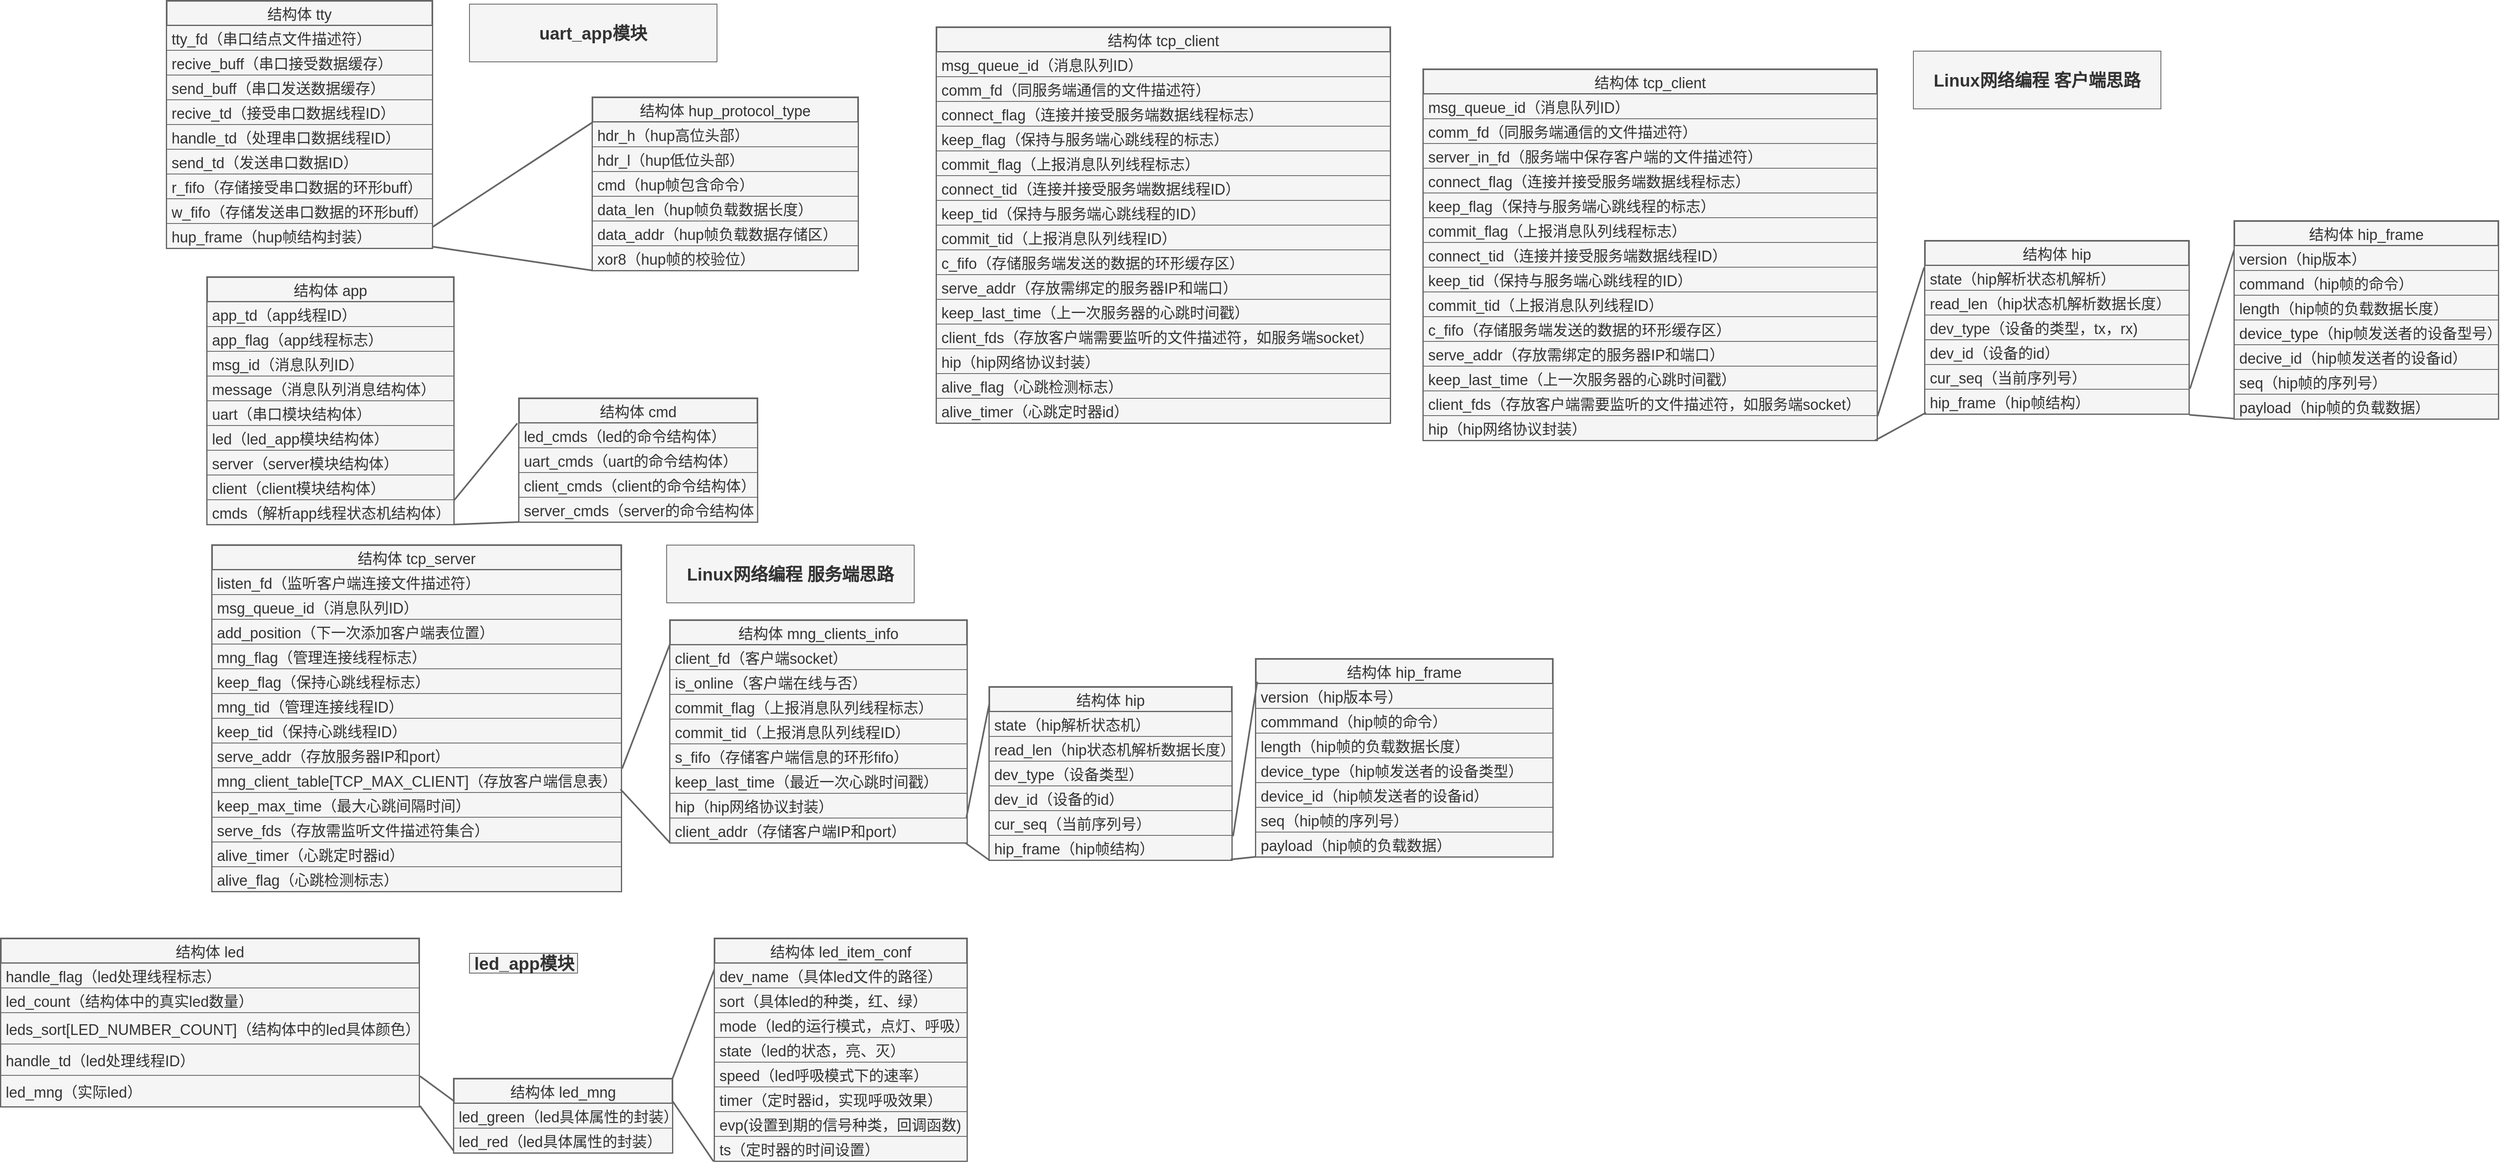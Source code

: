 <mxfile>
    <diagram id="OrhgcbcHeUzNQYfjl076" name="第 1 页">
        <mxGraphModel dx="560.5" dy="741.65" grid="0" gridSize="10" guides="1" tooltips="1" connect="1" arrows="1" fold="1" page="1" pageScale="1" pageWidth="827" pageHeight="1169" background="#FFFFFF" math="0" shadow="0">
            <root>
                <mxCell id="0"/>
                <mxCell id="1" parent="0"/>
                <mxCell id="2" value="结构体 tcp_server" style="swimlane;fontStyle=0;childLayout=stackLayout;horizontal=1;startSize=30;horizontalStack=0;resizeParent=1;resizeParentMax=0;resizeLast=0;collapsible=1;marginBottom=0;fontSize=18;strokeWidth=2;fillColor=#f5f5f5;strokeColor=#666666;fontColor=#333333;" parent="1" vertex="1">
                    <mxGeometry x="-510" y="-185" width="496" height="420" as="geometry">
                        <mxRectangle x="-474" y="-65" width="170" height="30" as="alternateBounds"/>
                    </mxGeometry>
                </mxCell>
                <mxCell id="3" value="listen_fd（监听客户端连接文件描述符）" style="text;strokeColor=#666666;fillColor=#f5f5f5;align=left;verticalAlign=middle;spacingLeft=4;spacingRight=4;overflow=hidden;points=[[0,0.5],[1,0.5]];portConstraint=eastwest;rotatable=0;fontSize=18;fontColor=#333333;" parent="2" vertex="1">
                    <mxGeometry y="30" width="496" height="30" as="geometry"/>
                </mxCell>
                <mxCell id="4" value="msg_queue_id（消息队列ID）" style="text;strokeColor=#666666;fillColor=#f5f5f5;align=left;verticalAlign=middle;spacingLeft=4;spacingRight=4;overflow=hidden;points=[[0,0.5],[1,0.5]];portConstraint=eastwest;rotatable=0;fontSize=18;fontColor=#333333;" parent="2" vertex="1">
                    <mxGeometry y="60" width="496" height="30" as="geometry"/>
                </mxCell>
                <mxCell id="5" value="add_position（下一次添加客户端表位置）" style="text;strokeColor=#666666;fillColor=#f5f5f5;align=left;verticalAlign=middle;spacingLeft=4;spacingRight=4;overflow=hidden;points=[[0,0.5],[1,0.5]];portConstraint=eastwest;rotatable=0;fontSize=18;fontColor=#333333;" parent="2" vertex="1">
                    <mxGeometry y="90" width="496" height="30" as="geometry"/>
                </mxCell>
                <mxCell id="6" value="mng_flag（管理连接线程标志）" style="text;strokeColor=#666666;fillColor=#f5f5f5;align=left;verticalAlign=middle;spacingLeft=4;spacingRight=4;overflow=hidden;points=[[0,0.5],[1,0.5]];portConstraint=eastwest;rotatable=0;fontSize=18;fontColor=#333333;" parent="2" vertex="1">
                    <mxGeometry y="120" width="496" height="30" as="geometry"/>
                </mxCell>
                <mxCell id="7" value="keep_flag（保持心跳线程标志）" style="text;strokeColor=#666666;fillColor=#f5f5f5;align=left;verticalAlign=middle;spacingLeft=4;spacingRight=4;overflow=hidden;points=[[0,0.5],[1,0.5]];portConstraint=eastwest;rotatable=0;fontSize=18;fontColor=#333333;" parent="2" vertex="1">
                    <mxGeometry y="150" width="496" height="30" as="geometry"/>
                </mxCell>
                <mxCell id="8" value="mng_tid（管理连接线程ID）" style="text;strokeColor=#666666;fillColor=#f5f5f5;align=left;verticalAlign=middle;spacingLeft=4;spacingRight=4;overflow=hidden;points=[[0,0.5],[1,0.5]];portConstraint=eastwest;rotatable=0;fontSize=18;fontColor=#333333;" parent="2" vertex="1">
                    <mxGeometry y="180" width="496" height="30" as="geometry"/>
                </mxCell>
                <mxCell id="9" value="keep_tid（保持心跳线程ID）" style="text;strokeColor=#666666;fillColor=#f5f5f5;align=left;verticalAlign=middle;spacingLeft=4;spacingRight=4;overflow=hidden;points=[[0,0.5],[1,0.5]];portConstraint=eastwest;rotatable=0;fontSize=18;fontColor=#333333;" parent="2" vertex="1">
                    <mxGeometry y="210" width="496" height="30" as="geometry"/>
                </mxCell>
                <mxCell id="10" value="serve_addr（存放服务器IP和port）" style="text;strokeColor=#666666;fillColor=#f5f5f5;align=left;verticalAlign=middle;spacingLeft=4;spacingRight=4;overflow=hidden;points=[[0,0.5],[1,0.5]];portConstraint=eastwest;rotatable=0;fontSize=18;fontColor=#333333;" parent="2" vertex="1">
                    <mxGeometry y="240" width="496" height="30" as="geometry"/>
                </mxCell>
                <mxCell id="11" value="mng_client_table[TCP_MAX_CLIENT]（存放客户端信息表）" style="text;strokeColor=#666666;fillColor=#f5f5f5;align=left;verticalAlign=middle;spacingLeft=4;spacingRight=4;overflow=hidden;points=[[0,0.5],[1,0.5]];portConstraint=eastwest;rotatable=0;fontSize=18;fontColor=#333333;" parent="2" vertex="1">
                    <mxGeometry y="270" width="496" height="30" as="geometry"/>
                </mxCell>
                <mxCell id="12" value="keep_max_time（最大心跳间隔时间）" style="text;strokeColor=#666666;fillColor=#f5f5f5;align=left;verticalAlign=middle;spacingLeft=4;spacingRight=4;overflow=hidden;points=[[0,0.5],[1,0.5]];portConstraint=eastwest;rotatable=0;fontSize=18;fontColor=#333333;" parent="2" vertex="1">
                    <mxGeometry y="300" width="496" height="30" as="geometry"/>
                </mxCell>
                <mxCell id="101" value="serve_fds（存放需监听文件描述符集合）" style="text;strokeColor=#666666;fillColor=#f5f5f5;align=left;verticalAlign=middle;spacingLeft=4;spacingRight=4;overflow=hidden;points=[[0,0.5],[1,0.5]];portConstraint=eastwest;rotatable=0;fontSize=18;fontColor=#333333;" parent="2" vertex="1">
                    <mxGeometry y="330" width="496" height="30" as="geometry"/>
                </mxCell>
                <mxCell id="102" value="alive_timer（心跳定时器id）" style="text;strokeColor=#666666;fillColor=#f5f5f5;align=left;verticalAlign=middle;spacingLeft=4;spacingRight=4;overflow=hidden;points=[[0,0.5],[1,0.5]];portConstraint=eastwest;rotatable=0;fontSize=18;fontColor=#333333;" parent="2" vertex="1">
                    <mxGeometry y="360" width="496" height="30" as="geometry"/>
                </mxCell>
                <mxCell id="13" value="alive_flag（心跳检测标志）" style="text;strokeColor=#666666;fillColor=#f5f5f5;align=left;verticalAlign=middle;spacingLeft=4;spacingRight=4;overflow=hidden;points=[[0,0.5],[1,0.5]];portConstraint=eastwest;rotatable=0;fontSize=18;fontColor=#333333;" parent="2" vertex="1">
                    <mxGeometry y="390" width="496" height="30" as="geometry"/>
                </mxCell>
                <mxCell id="14" value="结构体 mng_clients_info" style="swimlane;fontStyle=0;childLayout=stackLayout;horizontal=1;startSize=30;horizontalStack=0;resizeParent=1;resizeParentMax=0;resizeLast=0;collapsible=1;marginBottom=0;fontSize=18;strokeWidth=2;fillColor=#f5f5f5;strokeColor=#666666;fontColor=#333333;" parent="1" vertex="1">
                    <mxGeometry x="45" y="-94" width="360" height="270" as="geometry">
                        <mxRectangle x="127" y="70" width="221" height="30" as="alternateBounds"/>
                    </mxGeometry>
                </mxCell>
                <mxCell id="15" value="client_fd（客户端socket）" style="text;strokeColor=#666666;fillColor=#f5f5f5;align=left;verticalAlign=middle;spacingLeft=4;spacingRight=4;overflow=hidden;points=[[0,0.5],[1,0.5]];portConstraint=eastwest;rotatable=0;fontSize=18;fontColor=#333333;" parent="14" vertex="1">
                    <mxGeometry y="30" width="360" height="30" as="geometry"/>
                </mxCell>
                <mxCell id="16" value="is_online（客户端在线与否）" style="text;strokeColor=#666666;fillColor=#f5f5f5;align=left;verticalAlign=middle;spacingLeft=4;spacingRight=4;overflow=hidden;points=[[0,0.5],[1,0.5]];portConstraint=eastwest;rotatable=0;fontSize=18;fontColor=#333333;" parent="14" vertex="1">
                    <mxGeometry y="60" width="360" height="30" as="geometry"/>
                </mxCell>
                <mxCell id="17" value="commit_flag（上报消息队列线程标志）" style="text;strokeColor=#666666;fillColor=#f5f5f5;align=left;verticalAlign=middle;spacingLeft=4;spacingRight=4;overflow=hidden;points=[[0,0.5],[1,0.5]];portConstraint=eastwest;rotatable=0;fontSize=18;fontColor=#333333;" parent="14" vertex="1">
                    <mxGeometry y="90" width="360" height="30" as="geometry"/>
                </mxCell>
                <mxCell id="18" value="commit_tid（上报消息队列线程ID）" style="text;strokeColor=#666666;fillColor=#f5f5f5;align=left;verticalAlign=middle;spacingLeft=4;spacingRight=4;overflow=hidden;points=[[0,0.5],[1,0.5]];portConstraint=eastwest;rotatable=0;fontSize=18;fontColor=#333333;" parent="14" vertex="1">
                    <mxGeometry y="120" width="360" height="30" as="geometry"/>
                </mxCell>
                <mxCell id="19" value="s_fifo（存储客户端信息的环形fifo）" style="text;strokeColor=#666666;fillColor=#f5f5f5;align=left;verticalAlign=middle;spacingLeft=4;spacingRight=4;overflow=hidden;points=[[0,0.5],[1,0.5]];portConstraint=eastwest;rotatable=0;fontSize=18;fontColor=#333333;" parent="14" vertex="1">
                    <mxGeometry y="150" width="360" height="30" as="geometry"/>
                </mxCell>
                <mxCell id="20" value="keep_last_time（最近一次心跳时间戳）" style="text;strokeColor=#666666;fillColor=#f5f5f5;align=left;verticalAlign=middle;spacingLeft=4;spacingRight=4;overflow=hidden;points=[[0,0.5],[1,0.5]];portConstraint=eastwest;rotatable=0;fontSize=18;fontColor=#333333;" parent="14" vertex="1">
                    <mxGeometry y="180" width="360" height="30" as="geometry"/>
                </mxCell>
                <mxCell id="22" value="hip（hip网络协议封装）" style="text;strokeColor=#666666;fillColor=#f5f5f5;align=left;verticalAlign=middle;spacingLeft=4;spacingRight=4;overflow=hidden;points=[[0,0.5],[1,0.5]];portConstraint=eastwest;rotatable=0;fontSize=18;fontColor=#333333;" parent="14" vertex="1">
                    <mxGeometry y="210" width="360" height="30" as="geometry"/>
                </mxCell>
                <mxCell id="103" value="client_addr（存储客户端IP和port）" style="text;strokeColor=#666666;fillColor=#f5f5f5;align=left;verticalAlign=middle;spacingLeft=4;spacingRight=4;overflow=hidden;points=[[0,0.5],[1,0.5]];portConstraint=eastwest;rotatable=0;fontSize=18;fontColor=#333333;" parent="14" vertex="1">
                    <mxGeometry y="240" width="360" height="30" as="geometry"/>
                </mxCell>
                <mxCell id="23" value="" style="endArrow=none;html=1;fontSize=18;entryX=1.002;entryY=0.033;entryDx=0;entryDy=0;exitX=0;exitY=-0.033;exitDx=0;exitDy=0;strokeWidth=2;entryPerimeter=0;exitPerimeter=0;fillColor=#f5f5f5;strokeColor=#666666;" parent="1" source="15" target="11" edge="1">
                    <mxGeometry width="50" height="50" relative="1" as="geometry">
                        <mxPoint x="-126" y="220" as="sourcePoint"/>
                        <mxPoint x="-76" y="170" as="targetPoint"/>
                    </mxGeometry>
                </mxCell>
                <mxCell id="24" value="" style="endArrow=none;html=1;fontSize=18;entryX=0.998;entryY=-0.133;entryDx=0;entryDy=0;exitX=0;exitY=1;exitDx=0;exitDy=0;strokeWidth=2;entryPerimeter=0;fillColor=#f5f5f5;strokeColor=#666666;" parent="1" source="14" target="12" edge="1">
                    <mxGeometry width="50" height="50" relative="1" as="geometry">
                        <mxPoint x="142" y="115" as="sourcePoint"/>
                        <mxPoint x="18" y="193" as="targetPoint"/>
                    </mxGeometry>
                </mxCell>
                <mxCell id="25" value="结构体 led" style="swimlane;fontStyle=0;childLayout=stackLayout;horizontal=1;startSize=30;horizontalStack=0;resizeParent=1;resizeParentMax=0;resizeLast=0;collapsible=1;marginBottom=0;fontSize=18;strokeWidth=2;fillColor=#f5f5f5;strokeColor=#666666;fontColor=#333333;" parent="1" vertex="1">
                    <mxGeometry x="-766" y="292" width="507" height="204" as="geometry">
                        <mxRectangle x="-592" y="337" width="110" height="30" as="alternateBounds"/>
                    </mxGeometry>
                </mxCell>
                <mxCell id="26" value="handle_flag（led处理线程标志）" style="text;strokeColor=#666666;fillColor=#f5f5f5;align=left;verticalAlign=middle;spacingLeft=4;spacingRight=4;overflow=hidden;points=[[0,0.5],[1,0.5]];portConstraint=eastwest;rotatable=0;fontSize=18;fontColor=#333333;" parent="25" vertex="1">
                    <mxGeometry y="30" width="507" height="30" as="geometry"/>
                </mxCell>
                <mxCell id="27" value="led_count（结构体中的真实led数量）" style="text;strokeColor=#666666;fillColor=#f5f5f5;align=left;verticalAlign=middle;spacingLeft=4;spacingRight=4;overflow=hidden;points=[[0,0.5],[1,0.5]];portConstraint=eastwest;rotatable=0;fontSize=18;fontColor=#333333;" parent="25" vertex="1">
                    <mxGeometry y="60" width="507" height="30" as="geometry"/>
                </mxCell>
                <mxCell id="28" value="leds_sort[LED_NUMBER_COUNT]（结构体中的led具体颜色）" style="text;strokeColor=#666666;fillColor=#f5f5f5;align=left;verticalAlign=middle;spacingLeft=4;spacingRight=4;overflow=hidden;points=[[0,0.5],[1,0.5]];portConstraint=eastwest;rotatable=0;fontSize=18;fontColor=#333333;" parent="25" vertex="1">
                    <mxGeometry y="90" width="507" height="38" as="geometry"/>
                </mxCell>
                <mxCell id="29" value="handle_td（led处理线程ID）" style="text;strokeColor=#666666;fillColor=#f5f5f5;align=left;verticalAlign=middle;spacingLeft=4;spacingRight=4;overflow=hidden;points=[[0,0.5],[1,0.5]];portConstraint=eastwest;rotatable=0;fontSize=18;fontColor=#333333;" parent="25" vertex="1">
                    <mxGeometry y="128" width="507" height="38" as="geometry"/>
                </mxCell>
                <mxCell id="30" value="led_mng（实际led）" style="text;strokeColor=#666666;fillColor=#f5f5f5;align=left;verticalAlign=middle;spacingLeft=4;spacingRight=4;overflow=hidden;points=[[0,0.5],[1,0.5]];portConstraint=eastwest;rotatable=0;fontSize=18;fontColor=#333333;" parent="25" vertex="1">
                    <mxGeometry y="166" width="507" height="38" as="geometry"/>
                </mxCell>
                <mxCell id="31" value="" style="endArrow=none;html=1;fontSize=18;strokeWidth=2;exitX=0.015;exitY=0;exitDx=0;exitDy=0;exitPerimeter=0;fillColor=#f5f5f5;strokeColor=#666666;entryX=1.002;entryY=0.026;entryDx=0;entryDy=0;entryPerimeter=0;" parent="1" source="34" target="30" edge="1">
                    <mxGeometry width="50" height="50" relative="1" as="geometry">
                        <mxPoint x="109" y="467" as="sourcePoint"/>
                        <mxPoint x="-230" y="440" as="targetPoint"/>
                    </mxGeometry>
                </mxCell>
                <mxCell id="32" value="" style="endArrow=none;html=1;fontSize=18;strokeWidth=2;entryX=1.002;entryY=0.974;entryDx=0;entryDy=0;entryPerimeter=0;exitX=0.003;exitY=0.967;exitDx=0;exitDy=0;exitPerimeter=0;fillColor=#f5f5f5;strokeColor=#666666;" parent="1" source="35" target="30" edge="1">
                    <mxGeometry width="50" height="50" relative="1" as="geometry">
                        <mxPoint x="117.774" y="558.01" as="sourcePoint"/>
                        <mxPoint x="15" y="500" as="targetPoint"/>
                    </mxGeometry>
                </mxCell>
                <mxCell id="33" value="结构体 led_mng" style="swimlane;fontStyle=0;childLayout=stackLayout;horizontal=1;startSize=30;horizontalStack=0;resizeParent=1;resizeParentMax=0;resizeLast=0;collapsible=1;marginBottom=0;fontSize=18;strokeWidth=2;fillColor=#f5f5f5;strokeColor=#666666;fontColor=#333333;" parent="1" vertex="1">
                    <mxGeometry x="-217" y="462" width="265" height="90" as="geometry">
                        <mxRectangle x="-238" y="362" width="155" height="30" as="alternateBounds"/>
                    </mxGeometry>
                </mxCell>
                <mxCell id="34" value="led_green（led具体属性的封装）" style="text;strokeColor=#666666;fillColor=#f5f5f5;align=left;verticalAlign=middle;spacingLeft=4;spacingRight=4;overflow=hidden;points=[[0,0.5],[1,0.5]];portConstraint=eastwest;rotatable=0;fontSize=18;fontColor=#333333;" parent="33" vertex="1">
                    <mxGeometry y="30" width="265" height="30" as="geometry"/>
                </mxCell>
                <mxCell id="35" value="led_red（led具体属性的封装）" style="text;strokeColor=#666666;fillColor=#f5f5f5;align=left;verticalAlign=middle;spacingLeft=4;spacingRight=4;overflow=hidden;points=[[0,0.5],[1,0.5]];portConstraint=eastwest;rotatable=0;fontSize=18;fontColor=#333333;" parent="33" vertex="1">
                    <mxGeometry y="60" width="265" height="30" as="geometry"/>
                </mxCell>
                <mxCell id="36" value="" style="endArrow=none;html=1;fontSize=18;strokeWidth=2;exitX=1;exitY=0;exitDx=0;exitDy=0;entryX=0.01;entryY=-0.033;entryDx=0;entryDy=0;entryPerimeter=0;fillColor=#f5f5f5;strokeColor=#666666;" parent="1" source="33" target="39" edge="1">
                    <mxGeometry width="50" height="50" relative="1" as="geometry">
                        <mxPoint x="370" y="330" as="sourcePoint"/>
                        <mxPoint x="415" y="393" as="targetPoint"/>
                    </mxGeometry>
                </mxCell>
                <mxCell id="37" value="" style="endArrow=none;html=1;fontSize=18;strokeWidth=2;exitX=1;exitY=-0.1;exitDx=0;exitDy=0;exitPerimeter=0;entryX=-0.004;entryY=1.011;entryDx=0;entryDy=0;entryPerimeter=0;fillColor=#f5f5f5;strokeColor=#666666;" parent="1" source="34" target="46" edge="1">
                    <mxGeometry width="50" height="50" relative="1" as="geometry">
                        <mxPoint x="118" y="330" as="sourcePoint"/>
                        <mxPoint x="433" y="516" as="targetPoint"/>
                    </mxGeometry>
                </mxCell>
                <mxCell id="38" value="结构体 led_item_conf" style="swimlane;fontStyle=0;childLayout=stackLayout;horizontal=1;startSize=30;horizontalStack=0;resizeParent=1;resizeParentMax=0;resizeLast=0;collapsible=1;marginBottom=0;fontSize=18;strokeWidth=2;fillColor=#f5f5f5;strokeColor=#666666;fontColor=#333333;" parent="1" vertex="1">
                    <mxGeometry x="99" y="292" width="306" height="270" as="geometry">
                        <mxRectangle x="78" y="362" width="198" height="30" as="alternateBounds"/>
                    </mxGeometry>
                </mxCell>
                <mxCell id="39" value="dev_name（具体led文件的路径）" style="text;strokeColor=#666666;fillColor=#f5f5f5;align=left;verticalAlign=middle;spacingLeft=4;spacingRight=4;overflow=hidden;points=[[0,0.5],[1,0.5]];portConstraint=eastwest;rotatable=0;fontSize=18;fontColor=#333333;" parent="38" vertex="1">
                    <mxGeometry y="30" width="306" height="30" as="geometry"/>
                </mxCell>
                <mxCell id="40" value="sort（具体led的种类，红、绿）" style="text;strokeColor=#666666;fillColor=#f5f5f5;align=left;verticalAlign=middle;spacingLeft=4;spacingRight=4;overflow=hidden;points=[[0,0.5],[1,0.5]];portConstraint=eastwest;rotatable=0;fontSize=18;fontColor=#333333;" parent="38" vertex="1">
                    <mxGeometry y="60" width="306" height="30" as="geometry"/>
                </mxCell>
                <mxCell id="41" value="mode（led的运行模式，点灯、呼吸）" style="text;strokeColor=#666666;fillColor=#f5f5f5;align=left;verticalAlign=middle;spacingLeft=4;spacingRight=4;overflow=hidden;points=[[0,0.5],[1,0.5]];portConstraint=eastwest;rotatable=0;fontSize=18;fontColor=#333333;" parent="38" vertex="1">
                    <mxGeometry y="90" width="306" height="30" as="geometry"/>
                </mxCell>
                <mxCell id="42" value="state（led的状态，亮、灭）" style="text;strokeColor=#666666;fillColor=#f5f5f5;align=left;verticalAlign=middle;spacingLeft=4;spacingRight=4;overflow=hidden;points=[[0,0.5],[1,0.5]];portConstraint=eastwest;rotatable=0;fontSize=18;fontColor=#333333;" parent="38" vertex="1">
                    <mxGeometry y="120" width="306" height="30" as="geometry"/>
                </mxCell>
                <mxCell id="43" value="speed（led呼吸模式下的速率）" style="text;strokeColor=#666666;fillColor=#f5f5f5;align=left;verticalAlign=middle;spacingLeft=4;spacingRight=4;overflow=hidden;points=[[0,0.5],[1,0.5]];portConstraint=eastwest;rotatable=0;fontSize=18;fontColor=#333333;" parent="38" vertex="1">
                    <mxGeometry y="150" width="306" height="30" as="geometry"/>
                </mxCell>
                <mxCell id="44" value="timer（定时器id，实现呼吸效果）" style="text;strokeColor=#666666;fillColor=#f5f5f5;align=left;verticalAlign=middle;spacingLeft=4;spacingRight=4;overflow=hidden;points=[[0,0.5],[1,0.5]];portConstraint=eastwest;rotatable=0;fontSize=18;fontColor=#333333;" parent="38" vertex="1">
                    <mxGeometry y="180" width="306" height="30" as="geometry"/>
                </mxCell>
                <mxCell id="45" value="evp(设置到期的信号种类，回调函数)" style="text;strokeColor=#666666;fillColor=#f5f5f5;align=left;verticalAlign=middle;spacingLeft=4;spacingRight=4;overflow=hidden;points=[[0,0.5],[1,0.5]];portConstraint=eastwest;rotatable=0;fontSize=18;fontColor=#333333;" parent="38" vertex="1">
                    <mxGeometry y="210" width="306" height="30" as="geometry"/>
                </mxCell>
                <mxCell id="46" value="ts（定时器的时间设置）" style="text;strokeColor=#666666;fillColor=#f5f5f5;align=left;verticalAlign=middle;spacingLeft=4;spacingRight=4;overflow=hidden;points=[[0,0.5],[1,0.5]];portConstraint=eastwest;rotatable=0;fontSize=18;fontColor=#333333;" parent="38" vertex="1">
                    <mxGeometry y="240" width="306" height="30" as="geometry"/>
                </mxCell>
                <mxCell id="47" value="结构体 tty" style="swimlane;fontStyle=0;childLayout=stackLayout;horizontal=1;startSize=30;horizontalStack=0;resizeParent=1;resizeParentMax=0;resizeLast=0;collapsible=1;marginBottom=0;fontSize=18;strokeWidth=2;fillColor=#f5f5f5;strokeColor=#666666;fontColor=#333333;" parent="1" vertex="1">
                    <mxGeometry x="-565" y="-845" width="322" height="300" as="geometry">
                        <mxRectangle x="-378.5" y="-701" width="105" height="30" as="alternateBounds"/>
                    </mxGeometry>
                </mxCell>
                <mxCell id="48" value="tty_fd（串口结点文件描述符）" style="text;strokeColor=#666666;fillColor=#f5f5f5;align=left;verticalAlign=middle;spacingLeft=4;spacingRight=4;overflow=hidden;points=[[0,0.5],[1,0.5]];portConstraint=eastwest;rotatable=0;fontSize=18;fontColor=#333333;" parent="47" vertex="1">
                    <mxGeometry y="30" width="322" height="30" as="geometry"/>
                </mxCell>
                <mxCell id="49" value="recive_buff（串口接受数据缓存）" style="text;strokeColor=#666666;fillColor=#f5f5f5;align=left;verticalAlign=middle;spacingLeft=4;spacingRight=4;overflow=hidden;points=[[0,0.5],[1,0.5]];portConstraint=eastwest;rotatable=0;fontSize=18;fontColor=#333333;" parent="47" vertex="1">
                    <mxGeometry y="60" width="322" height="30" as="geometry"/>
                </mxCell>
                <mxCell id="50" value="send_buff（串口发送数据缓存）" style="text;strokeColor=#666666;fillColor=#f5f5f5;align=left;verticalAlign=middle;spacingLeft=4;spacingRight=4;overflow=hidden;points=[[0,0.5],[1,0.5]];portConstraint=eastwest;rotatable=0;fontSize=18;fontColor=#333333;" parent="47" vertex="1">
                    <mxGeometry y="90" width="322" height="30" as="geometry"/>
                </mxCell>
                <mxCell id="51" value="recive_td（接受串口数据线程ID）" style="text;strokeColor=#666666;fillColor=#f5f5f5;align=left;verticalAlign=middle;spacingLeft=4;spacingRight=4;overflow=hidden;points=[[0,0.5],[1,0.5]];portConstraint=eastwest;rotatable=0;fontSize=18;fontColor=#333333;" parent="47" vertex="1">
                    <mxGeometry y="120" width="322" height="30" as="geometry"/>
                </mxCell>
                <mxCell id="52" value="handle_td（处理串口数据线程ID）" style="text;strokeColor=#666666;fillColor=#f5f5f5;align=left;verticalAlign=middle;spacingLeft=4;spacingRight=4;overflow=hidden;points=[[0,0.5],[1,0.5]];portConstraint=eastwest;rotatable=0;fontSize=18;fontColor=#333333;" parent="47" vertex="1">
                    <mxGeometry y="150" width="322" height="30" as="geometry"/>
                </mxCell>
                <mxCell id="53" value="send_td（发送串口数据ID）" style="text;strokeColor=#666666;fillColor=#f5f5f5;align=left;verticalAlign=middle;spacingLeft=4;spacingRight=4;overflow=hidden;points=[[0,0.5],[1,0.5]];portConstraint=eastwest;rotatable=0;fontSize=18;fontColor=#333333;" parent="47" vertex="1">
                    <mxGeometry y="180" width="322" height="30" as="geometry"/>
                </mxCell>
                <mxCell id="54" value="r_fifo（存储接受串口数据的环形buff）" style="text;strokeColor=#666666;fillColor=#f5f5f5;align=left;verticalAlign=middle;spacingLeft=4;spacingRight=4;overflow=hidden;points=[[0,0.5],[1,0.5]];portConstraint=eastwest;rotatable=0;fontSize=18;fontColor=#333333;" parent="47" vertex="1">
                    <mxGeometry y="210" width="322" height="30" as="geometry"/>
                </mxCell>
                <mxCell id="55" value="w_fifo（存储发送串口数据的环形buff）" style="text;strokeColor=#666666;fillColor=#f5f5f5;align=left;verticalAlign=middle;spacingLeft=4;spacingRight=4;overflow=hidden;points=[[0,0.5],[1,0.5]];portConstraint=eastwest;rotatable=0;fontSize=18;fontColor=#333333;" parent="47" vertex="1">
                    <mxGeometry y="240" width="322" height="30" as="geometry"/>
                </mxCell>
                <mxCell id="56" value="hup_frame（hup帧结构封装）" style="text;strokeColor=#666666;fillColor=#f5f5f5;align=left;verticalAlign=middle;spacingLeft=4;spacingRight=4;overflow=hidden;points=[[0,0.5],[1,0.5]];portConstraint=eastwest;rotatable=0;fontSize=18;fontColor=#333333;" parent="47" vertex="1">
                    <mxGeometry y="270" width="322" height="30" as="geometry"/>
                </mxCell>
                <mxCell id="57" value="结构体 hup_protocol_type" style="swimlane;fontStyle=0;childLayout=stackLayout;horizontal=1;startSize=30;horizontalStack=0;resizeParent=1;resizeParentMax=0;resizeLast=0;collapsible=1;marginBottom=0;fontSize=18;strokeWidth=2;fillColor=#f5f5f5;strokeColor=#666666;fontColor=#333333;" parent="1" vertex="1">
                    <mxGeometry x="-49" y="-728" width="322" height="210" as="geometry">
                        <mxRectangle x="13" y="-623" width="234" height="30" as="alternateBounds"/>
                    </mxGeometry>
                </mxCell>
                <mxCell id="58" value="hdr_h（hup高位头部）" style="text;strokeColor=#666666;fillColor=#f5f5f5;align=left;verticalAlign=middle;spacingLeft=4;spacingRight=4;overflow=hidden;points=[[0,0.5],[1,0.5]];portConstraint=eastwest;rotatable=0;fontSize=18;fontColor=#333333;" parent="57" vertex="1">
                    <mxGeometry y="30" width="322" height="30" as="geometry"/>
                </mxCell>
                <mxCell id="59" value="hdr_l（hup低位头部）" style="text;strokeColor=#666666;fillColor=#f5f5f5;align=left;verticalAlign=middle;spacingLeft=4;spacingRight=4;overflow=hidden;points=[[0,0.5],[1,0.5]];portConstraint=eastwest;rotatable=0;fontSize=18;fontColor=#333333;" parent="57" vertex="1">
                    <mxGeometry y="60" width="322" height="30" as="geometry"/>
                </mxCell>
                <mxCell id="60" value="cmd（hup帧包含命令）" style="text;strokeColor=#666666;fillColor=#f5f5f5;align=left;verticalAlign=middle;spacingLeft=4;spacingRight=4;overflow=hidden;points=[[0,0.5],[1,0.5]];portConstraint=eastwest;rotatable=0;fontSize=18;fontColor=#333333;" parent="57" vertex="1">
                    <mxGeometry y="90" width="322" height="30" as="geometry"/>
                </mxCell>
                <mxCell id="61" value="data_len（hup帧负载数据长度）" style="text;strokeColor=#666666;fillColor=#f5f5f5;align=left;verticalAlign=middle;spacingLeft=4;spacingRight=4;overflow=hidden;points=[[0,0.5],[1,0.5]];portConstraint=eastwest;rotatable=0;fontSize=18;fontColor=#333333;" parent="57" vertex="1">
                    <mxGeometry y="120" width="322" height="30" as="geometry"/>
                </mxCell>
                <mxCell id="62" value="data_addr（hup帧负载数据存储区）" style="text;strokeColor=#666666;fillColor=#f5f5f5;align=left;verticalAlign=middle;spacingLeft=4;spacingRight=4;overflow=hidden;points=[[0,0.5],[1,0.5]];portConstraint=eastwest;rotatable=0;fontSize=18;fontColor=#333333;" parent="57" vertex="1">
                    <mxGeometry y="150" width="322" height="30" as="geometry"/>
                </mxCell>
                <mxCell id="96" value="xor8（hup帧的校验位）" style="text;strokeColor=#666666;fillColor=#f5f5f5;align=left;verticalAlign=middle;spacingLeft=4;spacingRight=4;overflow=hidden;points=[[0,0.5],[1,0.5]];portConstraint=eastwest;rotatable=0;fontSize=18;fontColor=#333333;" parent="57" vertex="1">
                    <mxGeometry y="180" width="322" height="30" as="geometry"/>
                </mxCell>
                <mxCell id="63" value="" style="endArrow=none;html=1;fontSize=18;strokeWidth=2;entryX=0;entryY=1;entryDx=0;entryDy=0;exitX=0.998;exitY=0.933;exitDx=0;exitDy=0;exitPerimeter=0;fillColor=#f5f5f5;strokeColor=#666666;" parent="1" source="56" target="57" edge="1">
                    <mxGeometry width="50" height="50" relative="1" as="geometry">
                        <mxPoint x="-61" y="-452" as="sourcePoint"/>
                        <mxPoint x="-52" y="-481" as="targetPoint"/>
                    </mxGeometry>
                </mxCell>
                <mxCell id="64" value="" style="endArrow=none;html=1;fontSize=18;strokeWidth=2;entryX=0.002;entryY=0;entryDx=0;entryDy=0;entryPerimeter=0;exitX=1.002;exitY=0.133;exitDx=0;exitDy=0;exitPerimeter=0;fillColor=#f5f5f5;strokeColor=#666666;" parent="1" source="56" target="58" edge="1">
                    <mxGeometry width="50" height="50" relative="1" as="geometry">
                        <mxPoint x="-25" y="-464" as="sourcePoint"/>
                        <mxPoint x="-52" y="-481" as="targetPoint"/>
                    </mxGeometry>
                </mxCell>
                <mxCell id="65" value="结构体 app" style="swimlane;fontStyle=0;childLayout=stackLayout;horizontal=1;startSize=30;horizontalStack=0;resizeParent=1;resizeParentMax=0;resizeLast=0;collapsible=1;marginBottom=0;fontSize=18;strokeWidth=2;fillColor=#f5f5f5;strokeColor=#666666;fontColor=#333333;" parent="1" vertex="1">
                    <mxGeometry x="-516" y="-510" width="299" height="300" as="geometry"/>
                </mxCell>
                <mxCell id="66" value="app_td（app线程ID）" style="text;strokeColor=#666666;fillColor=#f5f5f5;align=left;verticalAlign=middle;spacingLeft=4;spacingRight=4;overflow=hidden;points=[[0,0.5],[1,0.5]];portConstraint=eastwest;rotatable=0;fontSize=18;fontColor=#333333;" parent="65" vertex="1">
                    <mxGeometry y="30" width="299" height="30" as="geometry"/>
                </mxCell>
                <mxCell id="67" value="app_flag（app线程标志）" style="text;strokeColor=#666666;fillColor=#f5f5f5;align=left;verticalAlign=middle;spacingLeft=4;spacingRight=4;overflow=hidden;points=[[0,0.5],[1,0.5]];portConstraint=eastwest;rotatable=0;fontSize=18;fontColor=#333333;" parent="65" vertex="1">
                    <mxGeometry y="60" width="299" height="30" as="geometry"/>
                </mxCell>
                <mxCell id="68" value="msg_id（消息队列ID）" style="text;strokeColor=#666666;fillColor=#f5f5f5;align=left;verticalAlign=middle;spacingLeft=4;spacingRight=4;overflow=hidden;points=[[0,0.5],[1,0.5]];portConstraint=eastwest;rotatable=0;fontSize=18;fontColor=#333333;" parent="65" vertex="1">
                    <mxGeometry y="90" width="299" height="30" as="geometry"/>
                </mxCell>
                <mxCell id="69" value="message（消息队列消息结构体）" style="text;strokeColor=#666666;fillColor=#f5f5f5;align=left;verticalAlign=middle;spacingLeft=4;spacingRight=4;overflow=hidden;points=[[0,0.5],[1,0.5]];portConstraint=eastwest;rotatable=0;fontSize=18;fontColor=#333333;" parent="65" vertex="1">
                    <mxGeometry y="120" width="299" height="30" as="geometry"/>
                </mxCell>
                <mxCell id="70" value="uart（串口模块结构体）" style="text;strokeColor=#666666;fillColor=#f5f5f5;align=left;verticalAlign=middle;spacingLeft=4;spacingRight=4;overflow=hidden;points=[[0,0.5],[1,0.5]];portConstraint=eastwest;rotatable=0;fontSize=18;fontColor=#333333;" parent="65" vertex="1">
                    <mxGeometry y="150" width="299" height="30" as="geometry"/>
                </mxCell>
                <mxCell id="167" value="led（led_app模块结构体）" style="text;strokeColor=#666666;fillColor=#f5f5f5;align=left;verticalAlign=middle;spacingLeft=4;spacingRight=4;overflow=hidden;points=[[0,0.5],[1,0.5]];portConstraint=eastwest;rotatable=0;fontSize=18;fontColor=#333333;" vertex="1" parent="65">
                    <mxGeometry y="180" width="299" height="30" as="geometry"/>
                </mxCell>
                <mxCell id="166" value="server（server模块结构体）" style="text;strokeColor=#666666;fillColor=#f5f5f5;align=left;verticalAlign=middle;spacingLeft=4;spacingRight=4;overflow=hidden;points=[[0,0.5],[1,0.5]];portConstraint=eastwest;rotatable=0;fontSize=18;fontColor=#333333;" vertex="1" parent="65">
                    <mxGeometry y="210" width="299" height="30" as="geometry"/>
                </mxCell>
                <mxCell id="71" value="client（client模块结构体）" style="text;strokeColor=#666666;fillColor=#f5f5f5;align=left;verticalAlign=middle;spacingLeft=4;spacingRight=4;overflow=hidden;points=[[0,0.5],[1,0.5]];portConstraint=eastwest;rotatable=0;fontSize=18;fontColor=#333333;" parent="65" vertex="1">
                    <mxGeometry y="240" width="299" height="30" as="geometry"/>
                </mxCell>
                <mxCell id="72" value="cmds（解析app线程状态机结构体）" style="text;strokeColor=#666666;fillColor=#f5f5f5;align=left;verticalAlign=middle;spacingLeft=4;spacingRight=4;overflow=hidden;points=[[0,0.5],[1,0.5]];portConstraint=eastwest;rotatable=0;fontSize=18;fontColor=#333333;" parent="65" vertex="1">
                    <mxGeometry y="270" width="299" height="30" as="geometry"/>
                </mxCell>
                <mxCell id="73" value="" style="endArrow=none;html=1;fontSize=18;strokeWidth=2;exitX=1.002;exitY=1;exitDx=0;exitDy=0;exitPerimeter=0;entryX=0;entryY=1;entryDx=0;entryDy=0;fillColor=#f5f5f5;strokeColor=#666666;" parent="1" source="72" target="75" edge="1">
                    <mxGeometry width="50" height="50" relative="1" as="geometry">
                        <mxPoint x="-293" y="-351" as="sourcePoint"/>
                        <mxPoint x="-137" y="-270" as="targetPoint"/>
                    </mxGeometry>
                </mxCell>
                <mxCell id="74" value="" style="endArrow=none;html=1;fontSize=18;strokeWidth=2;exitX=1.002;exitY=0.013;exitDx=0;exitDy=0;exitPerimeter=0;entryX=-0.007;entryY=0.013;entryDx=0;entryDy=0;entryPerimeter=0;fillColor=#f5f5f5;strokeColor=#666666;" parent="1" source="72" target="76" edge="1">
                    <mxGeometry width="50" height="50" relative="1" as="geometry">
                        <mxPoint x="-293" y="-351" as="sourcePoint"/>
                        <mxPoint x="-144" y="-330" as="targetPoint"/>
                    </mxGeometry>
                </mxCell>
                <mxCell id="75" value="结构体 cmd" style="swimlane;fontStyle=0;childLayout=stackLayout;horizontal=1;startSize=30;horizontalStack=0;resizeParent=1;resizeParentMax=0;resizeLast=0;collapsible=1;marginBottom=0;fontSize=18;strokeWidth=2;fillColor=#f5f5f5;strokeColor=#666666;fontColor=#333333;" parent="1" vertex="1">
                    <mxGeometry x="-138" y="-363" width="289" height="150" as="geometry"/>
                </mxCell>
                <mxCell id="76" value="led_cmds（led的命令结构体）" style="text;strokeColor=#666666;fillColor=#f5f5f5;align=left;verticalAlign=middle;spacingLeft=4;spacingRight=4;overflow=hidden;points=[[0,0.5],[1,0.5]];portConstraint=eastwest;rotatable=0;fontSize=18;fontColor=#333333;" parent="75" vertex="1">
                    <mxGeometry y="30" width="289" height="30" as="geometry"/>
                </mxCell>
                <mxCell id="77" value="uart_cmds（uart的命令结构体）" style="text;strokeColor=#666666;fillColor=#f5f5f5;align=left;verticalAlign=middle;spacingLeft=4;spacingRight=4;overflow=hidden;points=[[0,0.5],[1,0.5]];portConstraint=eastwest;rotatable=0;fontSize=18;fontColor=#333333;" parent="75" vertex="1">
                    <mxGeometry y="60" width="289" height="30" as="geometry"/>
                </mxCell>
                <mxCell id="168" value="client_cmds（client的命令结构体）" style="text;strokeColor=#666666;fillColor=#f5f5f5;align=left;verticalAlign=middle;spacingLeft=4;spacingRight=4;overflow=hidden;points=[[0,0.5],[1,0.5]];portConstraint=eastwest;rotatable=0;fontSize=18;fontColor=#333333;" vertex="1" parent="75">
                    <mxGeometry y="90" width="289" height="30" as="geometry"/>
                </mxCell>
                <mxCell id="169" value="server_cmds（server的命令结构体）" style="text;strokeColor=#666666;fillColor=#f5f5f5;align=left;verticalAlign=middle;spacingLeft=4;spacingRight=4;overflow=hidden;points=[[0,0.5],[1,0.5]];portConstraint=eastwest;rotatable=0;fontSize=18;fontColor=#333333;" vertex="1" parent="75">
                    <mxGeometry y="120" width="289" height="30" as="geometry"/>
                </mxCell>
                <mxCell id="78" value="&lt;font style=&quot;font-size: 21px&quot;&gt;&lt;b&gt;led_app模块&lt;br&gt;&lt;/b&gt;&lt;/font&gt;" style="text;html=1;align=center;verticalAlign=middle;resizable=0;points=[];autosize=1;strokeColor=#666666;fillColor=#f5f5f5;fontSize=15;fontColor=#333333;" parent="1" vertex="1">
                    <mxGeometry x="-198" y="310" width="131" height="24" as="geometry"/>
                </mxCell>
                <mxCell id="79" value="uart_app模块" style="text;html=1;strokeColor=#666666;fillColor=#f5f5f5;align=center;verticalAlign=middle;whiteSpace=wrap;rounded=0;fontSize=21;fontStyle=1;fontColor=#333333;" parent="1" vertex="1">
                    <mxGeometry x="-198" y="-841" width="300" height="70" as="geometry"/>
                </mxCell>
                <mxCell id="80" value="Linux网络编程 服务端思路" style="text;html=1;strokeColor=#666666;fillColor=#f5f5f5;align=center;verticalAlign=middle;whiteSpace=wrap;rounded=0;fontSize=21;fontStyle=1;fontColor=#333333;" parent="1" vertex="1">
                    <mxGeometry x="41" y="-185" width="300" height="70" as="geometry"/>
                </mxCell>
                <mxCell id="81" value="结构体 tcp_client" style="swimlane;fontStyle=0;childLayout=stackLayout;horizontal=1;startSize=30;horizontalStack=0;resizeParent=1;resizeParentMax=0;resizeLast=0;collapsible=1;marginBottom=0;fontSize=18;strokeWidth=2;fillColor=#f5f5f5;strokeColor=#666666;fontColor=#333333;" parent="1" vertex="1">
                    <mxGeometry x="368" y="-813" width="550" height="480" as="geometry">
                        <mxRectangle x="-474" y="-65" width="170" height="30" as="alternateBounds"/>
                    </mxGeometry>
                </mxCell>
                <mxCell id="82" value="msg_queue_id（消息队列ID）" style="text;strokeColor=#666666;fillColor=#f5f5f5;align=left;verticalAlign=middle;spacingLeft=4;spacingRight=4;overflow=hidden;points=[[0,0.5],[1,0.5]];portConstraint=eastwest;rotatable=0;fontSize=18;fontColor=#333333;" parent="81" vertex="1">
                    <mxGeometry y="30" width="550" height="30" as="geometry"/>
                </mxCell>
                <mxCell id="83" value="comm_fd（同服务端通信的文件描述符）" style="text;strokeColor=#666666;fillColor=#f5f5f5;align=left;verticalAlign=middle;spacingLeft=4;spacingRight=4;overflow=hidden;points=[[0,0.5],[1,0.5]];portConstraint=eastwest;rotatable=0;fontSize=18;fontColor=#333333;" parent="81" vertex="1">
                    <mxGeometry y="60" width="550" height="30" as="geometry"/>
                </mxCell>
                <mxCell id="84" value="connect_flag（连接并接受服务端数据线程标志）" style="text;strokeColor=#666666;fillColor=#f5f5f5;align=left;verticalAlign=middle;spacingLeft=4;spacingRight=4;overflow=hidden;points=[[0,0.5],[1,0.5]];portConstraint=eastwest;rotatable=0;fontSize=18;fontColor=#333333;" parent="81" vertex="1">
                    <mxGeometry y="90" width="550" height="30" as="geometry"/>
                </mxCell>
                <mxCell id="85" value="keep_flag（保持与服务端心跳线程的标志）" style="text;strokeColor=#666666;fillColor=#f5f5f5;align=left;verticalAlign=middle;spacingLeft=4;spacingRight=4;overflow=hidden;points=[[0,0.5],[1,0.5]];portConstraint=eastwest;rotatable=0;fontSize=18;fontColor=#333333;" parent="81" vertex="1">
                    <mxGeometry y="120" width="550" height="30" as="geometry"/>
                </mxCell>
                <mxCell id="86" value="commit_flag（上报消息队列线程标志）" style="text;strokeColor=#666666;fillColor=#f5f5f5;align=left;verticalAlign=middle;spacingLeft=4;spacingRight=4;overflow=hidden;points=[[0,0.5],[1,0.5]];portConstraint=eastwest;rotatable=0;fontSize=18;fontColor=#333333;" parent="81" vertex="1">
                    <mxGeometry y="150" width="550" height="30" as="geometry"/>
                </mxCell>
                <mxCell id="87" value="connect_tid（连接并接受服务端数据线程ID）" style="text;strokeColor=#666666;fillColor=#f5f5f5;align=left;verticalAlign=middle;spacingLeft=4;spacingRight=4;overflow=hidden;points=[[0,0.5],[1,0.5]];portConstraint=eastwest;rotatable=0;fontSize=18;fontColor=#333333;" parent="81" vertex="1">
                    <mxGeometry y="180" width="550" height="30" as="geometry"/>
                </mxCell>
                <mxCell id="88" value="keep_tid（保持与服务端心跳线程的ID）" style="text;strokeColor=#666666;fillColor=#f5f5f5;align=left;verticalAlign=middle;spacingLeft=4;spacingRight=4;overflow=hidden;points=[[0,0.5],[1,0.5]];portConstraint=eastwest;rotatable=0;fontSize=18;fontColor=#333333;" parent="81" vertex="1">
                    <mxGeometry y="210" width="550" height="30" as="geometry"/>
                </mxCell>
                <mxCell id="89" value="commit_tid（上报消息队列线程ID）" style="text;strokeColor=#666666;fillColor=#f5f5f5;align=left;verticalAlign=middle;spacingLeft=4;spacingRight=4;overflow=hidden;points=[[0,0.5],[1,0.5]];portConstraint=eastwest;rotatable=0;fontSize=18;fontColor=#333333;" parent="81" vertex="1">
                    <mxGeometry y="240" width="550" height="30" as="geometry"/>
                </mxCell>
                <mxCell id="90" value="c_fifo（存储服务端发送的数据的环形缓存区）" style="text;strokeColor=#666666;fillColor=#f5f5f5;align=left;verticalAlign=middle;spacingLeft=4;spacingRight=4;overflow=hidden;points=[[0,0.5],[1,0.5]];portConstraint=eastwest;rotatable=0;fontSize=18;fontColor=#333333;" parent="81" vertex="1">
                    <mxGeometry y="270" width="550" height="30" as="geometry"/>
                </mxCell>
                <mxCell id="91" value="serve_addr（存放需绑定的服务器IP和端口）" style="text;strokeColor=#666666;fillColor=#f5f5f5;align=left;verticalAlign=middle;spacingLeft=4;spacingRight=4;overflow=hidden;points=[[0,0.5],[1,0.5]];portConstraint=eastwest;rotatable=0;fontSize=18;fontColor=#333333;" parent="81" vertex="1">
                    <mxGeometry y="300" width="550" height="30" as="geometry"/>
                </mxCell>
                <mxCell id="92" value="keep_last_time（上一次服务器的心跳时间戳）" style="text;strokeColor=#666666;fillColor=#f5f5f5;align=left;verticalAlign=middle;spacingLeft=4;spacingRight=4;overflow=hidden;points=[[0,0.5],[1,0.5]];portConstraint=eastwest;rotatable=0;fontSize=18;fontColor=#333333;" parent="81" vertex="1">
                    <mxGeometry y="330" width="550" height="30" as="geometry"/>
                </mxCell>
                <mxCell id="93" value="client_fds（存放客户端需要监听的文件描述符，如服务端socket）" style="text;strokeColor=#666666;fillColor=#f5f5f5;align=left;verticalAlign=middle;spacingLeft=4;spacingRight=4;overflow=hidden;points=[[0,0.5],[1,0.5]];portConstraint=eastwest;rotatable=0;fontSize=18;fontColor=#333333;" parent="81" vertex="1">
                    <mxGeometry y="360" width="550" height="30" as="geometry"/>
                </mxCell>
                <mxCell id="129" value="hip（hip网络协议封装）" style="text;strokeColor=#666666;fillColor=#f5f5f5;align=left;verticalAlign=middle;spacingLeft=4;spacingRight=4;overflow=hidden;points=[[0,0.5],[1,0.5]];portConstraint=eastwest;rotatable=0;fontSize=18;fontColor=#333333;" parent="81" vertex="1">
                    <mxGeometry y="390" width="550" height="30" as="geometry"/>
                </mxCell>
                <mxCell id="128" value="alive_flag（心跳检测标志）" style="text;strokeColor=#666666;fillColor=#f5f5f5;align=left;verticalAlign=middle;spacingLeft=4;spacingRight=4;overflow=hidden;points=[[0,0.5],[1,0.5]];portConstraint=eastwest;rotatable=0;fontSize=18;fontColor=#333333;" parent="81" vertex="1">
                    <mxGeometry y="420" width="550" height="30" as="geometry"/>
                </mxCell>
                <mxCell id="127" value="alive_timer（心跳定时器id）" style="text;strokeColor=#666666;fillColor=#f5f5f5;align=left;verticalAlign=middle;spacingLeft=4;spacingRight=4;overflow=hidden;points=[[0,0.5],[1,0.5]];portConstraint=eastwest;rotatable=0;fontSize=18;fontColor=#333333;" parent="81" vertex="1">
                    <mxGeometry y="450" width="550" height="30" as="geometry"/>
                </mxCell>
                <mxCell id="94" value="Linux网络编程 客户端思路" style="text;html=1;strokeColor=#666666;fillColor=#f5f5f5;align=center;verticalAlign=middle;whiteSpace=wrap;rounded=0;fontSize=21;fontStyle=1;fontColor=#333333;" parent="1" vertex="1">
                    <mxGeometry x="1552" y="-784" width="300" height="70" as="geometry"/>
                </mxCell>
                <mxCell id="104" value="" style="endArrow=none;html=1;entryX=0.994;entryY=1;entryDx=0;entryDy=0;entryPerimeter=0;strokeWidth=2;exitX=0;exitY=1;exitDx=0;exitDy=0;fillColor=#f5f5f5;strokeColor=#666666;" parent="1" source="106" target="103" edge="1">
                    <mxGeometry width="50" height="50" relative="1" as="geometry">
                        <mxPoint x="481" y="226" as="sourcePoint"/>
                        <mxPoint x="620" y="89" as="targetPoint"/>
                    </mxGeometry>
                </mxCell>
                <mxCell id="105" value="" style="endArrow=none;html=1;strokeWidth=2;entryX=0.998;entryY=-0.02;entryDx=0;entryDy=0;entryPerimeter=0;exitX=0.001;exitY=0.091;exitDx=0;exitDy=0;exitPerimeter=0;fillColor=#f5f5f5;strokeColor=#666666;" parent="1" source="106" target="103" edge="1">
                    <mxGeometry width="50" height="50" relative="1" as="geometry">
                        <mxPoint x="474" y="134" as="sourcePoint"/>
                        <mxPoint x="324" y="145" as="targetPoint"/>
                    </mxGeometry>
                </mxCell>
                <mxCell id="106" value="结构体 hip" style="swimlane;fontStyle=0;childLayout=stackLayout;horizontal=1;startSize=30;horizontalStack=0;resizeParent=1;resizeParentMax=0;resizeLast=0;collapsible=1;marginBottom=0;fontSize=18;strokeWidth=2;fillColor=#f5f5f5;strokeColor=#666666;fontColor=#333333;" parent="1" vertex="1">
                    <mxGeometry x="432" y="-13" width="294" height="210" as="geometry">
                        <mxRectangle x="127" y="70" width="221" height="30" as="alternateBounds"/>
                    </mxGeometry>
                </mxCell>
                <mxCell id="107" value="state（hip解析状态机）" style="text;strokeColor=#666666;fillColor=#f5f5f5;align=left;verticalAlign=middle;spacingLeft=4;spacingRight=4;overflow=hidden;points=[[0,0.5],[1,0.5]];portConstraint=eastwest;rotatable=0;fontSize=18;fontColor=#333333;" parent="106" vertex="1">
                    <mxGeometry y="30" width="294" height="30" as="geometry"/>
                </mxCell>
                <mxCell id="108" value="read_len（hip状态机解析数据长度）" style="text;strokeColor=#666666;fillColor=#f5f5f5;align=left;verticalAlign=middle;spacingLeft=4;spacingRight=4;overflow=hidden;points=[[0,0.5],[1,0.5]];portConstraint=eastwest;rotatable=0;fontSize=18;fontColor=#333333;" parent="106" vertex="1">
                    <mxGeometry y="60" width="294" height="30" as="geometry"/>
                </mxCell>
                <mxCell id="109" value="dev_type（设备类型）" style="text;strokeColor=#666666;fillColor=#f5f5f5;align=left;verticalAlign=middle;spacingLeft=4;spacingRight=4;overflow=hidden;points=[[0,0.5],[1,0.5]];portConstraint=eastwest;rotatable=0;fontSize=18;fontColor=#333333;" parent="106" vertex="1">
                    <mxGeometry y="90" width="294" height="30" as="geometry"/>
                </mxCell>
                <mxCell id="110" value="dev_id（设备的id）" style="text;strokeColor=#666666;fillColor=#f5f5f5;align=left;verticalAlign=middle;spacingLeft=4;spacingRight=4;overflow=hidden;points=[[0,0.5],[1,0.5]];portConstraint=eastwest;rotatable=0;fontSize=18;fontColor=#333333;" parent="106" vertex="1">
                    <mxGeometry y="120" width="294" height="30" as="geometry"/>
                </mxCell>
                <mxCell id="111" value="cur_seq（当前序列号）" style="text;strokeColor=#666666;fillColor=#f5f5f5;align=left;verticalAlign=middle;spacingLeft=4;spacingRight=4;overflow=hidden;points=[[0,0.5],[1,0.5]];portConstraint=eastwest;rotatable=0;fontSize=18;fontColor=#333333;" parent="106" vertex="1">
                    <mxGeometry y="150" width="294" height="30" as="geometry"/>
                </mxCell>
                <mxCell id="112" value="hip_frame（hip帧结构）" style="text;strokeColor=#666666;fillColor=#f5f5f5;align=left;verticalAlign=middle;spacingLeft=4;spacingRight=4;overflow=hidden;points=[[0,0.5],[1,0.5]];portConstraint=eastwest;rotatable=0;fontSize=18;fontColor=#333333;" parent="106" vertex="1">
                    <mxGeometry y="180" width="294" height="30" as="geometry"/>
                </mxCell>
                <mxCell id="116" value="结构体 hip_frame" style="swimlane;fontStyle=0;childLayout=stackLayout;horizontal=1;startSize=30;horizontalStack=0;resizeParent=1;resizeParentMax=0;resizeLast=0;collapsible=1;marginBottom=0;fontSize=18;strokeWidth=2;fillColor=#f5f5f5;strokeColor=#666666;fontColor=#333333;" parent="1" vertex="1">
                    <mxGeometry x="755" y="-47" width="360" height="240" as="geometry">
                        <mxRectangle x="127" y="70" width="221" height="30" as="alternateBounds"/>
                    </mxGeometry>
                </mxCell>
                <mxCell id="117" value="version（hip版本号）" style="text;strokeColor=#666666;fillColor=#f5f5f5;align=left;verticalAlign=middle;spacingLeft=4;spacingRight=4;overflow=hidden;points=[[0,0.5],[1,0.5]];portConstraint=eastwest;rotatable=0;fontSize=18;fontColor=#333333;" parent="116" vertex="1">
                    <mxGeometry y="30" width="360" height="30" as="geometry"/>
                </mxCell>
                <mxCell id="118" value="commmand（hip帧的命令）" style="text;strokeColor=#666666;fillColor=#f5f5f5;align=left;verticalAlign=middle;spacingLeft=4;spacingRight=4;overflow=hidden;points=[[0,0.5],[1,0.5]];portConstraint=eastwest;rotatable=0;fontSize=18;fontColor=#333333;" parent="116" vertex="1">
                    <mxGeometry y="60" width="360" height="30" as="geometry"/>
                </mxCell>
                <mxCell id="119" value="length（hip帧的负载数据长度）" style="text;strokeColor=#666666;fillColor=#f5f5f5;align=left;verticalAlign=middle;spacingLeft=4;spacingRight=4;overflow=hidden;points=[[0,0.5],[1,0.5]];portConstraint=eastwest;rotatable=0;fontSize=18;fontColor=#333333;" parent="116" vertex="1">
                    <mxGeometry y="90" width="360" height="30" as="geometry"/>
                </mxCell>
                <mxCell id="120" value="device_type（hip帧发送者的设备类型）" style="text;strokeColor=#666666;fillColor=#f5f5f5;align=left;verticalAlign=middle;spacingLeft=4;spacingRight=4;overflow=hidden;points=[[0,0.5],[1,0.5]];portConstraint=eastwest;rotatable=0;fontSize=18;fontColor=#333333;" parent="116" vertex="1">
                    <mxGeometry y="120" width="360" height="30" as="geometry"/>
                </mxCell>
                <mxCell id="126" value="device_id（hip帧发送者的设备id）" style="text;strokeColor=#666666;fillColor=#f5f5f5;align=left;verticalAlign=middle;spacingLeft=4;spacingRight=4;overflow=hidden;points=[[0,0.5],[1,0.5]];portConstraint=eastwest;rotatable=0;fontSize=18;fontColor=#333333;" parent="116" vertex="1">
                    <mxGeometry y="150" width="360" height="30" as="geometry"/>
                </mxCell>
                <mxCell id="121" value="seq（hip帧的序列号）" style="text;strokeColor=#666666;fillColor=#f5f5f5;align=left;verticalAlign=middle;spacingLeft=4;spacingRight=4;overflow=hidden;points=[[0,0.5],[1,0.5]];portConstraint=eastwest;rotatable=0;fontSize=18;fontColor=#333333;" parent="116" vertex="1">
                    <mxGeometry y="180" width="360" height="30" as="geometry"/>
                </mxCell>
                <mxCell id="122" value="payload（hip帧的负载数据）" style="text;strokeColor=#666666;fillColor=#f5f5f5;align=left;verticalAlign=middle;spacingLeft=4;spacingRight=4;overflow=hidden;points=[[0,0.5],[1,0.5]];portConstraint=eastwest;rotatable=0;fontSize=18;fontColor=#333333;" parent="116" vertex="1">
                    <mxGeometry y="210" width="360" height="30" as="geometry"/>
                </mxCell>
                <mxCell id="123" value="" style="endArrow=none;html=1;strokeWidth=2;entryX=0;entryY=1;entryDx=0;entryDy=0;exitX=0.995;exitY=0.976;exitDx=0;exitDy=0;exitPerimeter=0;fillColor=#f5f5f5;strokeColor=#666666;" parent="1" source="112" target="116" edge="1">
                    <mxGeometry width="50" height="50" relative="1" as="geometry">
                        <mxPoint x="829" y="198" as="sourcePoint"/>
                        <mxPoint x="444.28" y="184.4" as="targetPoint"/>
                    </mxGeometry>
                </mxCell>
                <mxCell id="124" value="" style="endArrow=none;html=1;strokeWidth=2;entryX=1.005;entryY=0.035;entryDx=0;entryDy=0;entryPerimeter=0;exitX=0.005;exitY=-0.078;exitDx=0;exitDy=0;exitPerimeter=0;fillColor=#f5f5f5;strokeColor=#666666;" parent="1" source="117" target="112" edge="1">
                    <mxGeometry width="50" height="50" relative="1" as="geometry">
                        <mxPoint x="687" y="294" as="sourcePoint"/>
                        <mxPoint x="454.28" y="194.4" as="targetPoint"/>
                    </mxGeometry>
                </mxCell>
                <mxCell id="130" value="结构体 tcp_client" style="swimlane;fontStyle=0;childLayout=stackLayout;horizontal=1;startSize=30;horizontalStack=0;resizeParent=1;resizeParentMax=0;resizeLast=0;collapsible=1;marginBottom=0;fontSize=18;strokeWidth=2;fillColor=#f5f5f5;fontColor=#333333;strokeColor=#666666;" vertex="1" parent="1">
                    <mxGeometry x="958" y="-762" width="550" height="450" as="geometry">
                        <mxRectangle x="-474" y="-65" width="170" height="30" as="alternateBounds"/>
                    </mxGeometry>
                </mxCell>
                <mxCell id="131" value="msg_queue_id（消息队列ID）" style="text;strokeColor=#666666;fillColor=#f5f5f5;align=left;verticalAlign=middle;spacingLeft=4;spacingRight=4;overflow=hidden;points=[[0,0.5],[1,0.5]];portConstraint=eastwest;rotatable=0;fontSize=18;fontColor=#333333;" vertex="1" parent="130">
                    <mxGeometry y="30" width="550" height="30" as="geometry"/>
                </mxCell>
                <mxCell id="132" value="comm_fd（同服务端通信的文件描述符）" style="text;strokeColor=#666666;fillColor=#f5f5f5;align=left;verticalAlign=middle;spacingLeft=4;spacingRight=4;overflow=hidden;points=[[0,0.5],[1,0.5]];portConstraint=eastwest;rotatable=0;fontSize=18;fontColor=#333333;" vertex="1" parent="130">
                    <mxGeometry y="60" width="550" height="30" as="geometry"/>
                </mxCell>
                <mxCell id="164" value="server_in_fd（服务端中保存客户端的文件描述符）" style="text;strokeColor=#666666;fillColor=#f5f5f5;align=left;verticalAlign=middle;spacingLeft=4;spacingRight=4;overflow=hidden;points=[[0,0.5],[1,0.5]];portConstraint=eastwest;rotatable=0;fontSize=18;fontColor=#333333;" vertex="1" parent="130">
                    <mxGeometry y="90" width="550" height="30" as="geometry"/>
                </mxCell>
                <mxCell id="133" value="connect_flag（连接并接受服务端数据线程标志）" style="text;strokeColor=#666666;fillColor=#f5f5f5;align=left;verticalAlign=middle;spacingLeft=4;spacingRight=4;overflow=hidden;points=[[0,0.5],[1,0.5]];portConstraint=eastwest;rotatable=0;fontSize=18;fontColor=#333333;" vertex="1" parent="130">
                    <mxGeometry y="120" width="550" height="30" as="geometry"/>
                </mxCell>
                <mxCell id="134" value="keep_flag（保持与服务端心跳线程的标志）" style="text;strokeColor=#666666;fillColor=#f5f5f5;align=left;verticalAlign=middle;spacingLeft=4;spacingRight=4;overflow=hidden;points=[[0,0.5],[1,0.5]];portConstraint=eastwest;rotatable=0;fontSize=18;fontColor=#333333;" vertex="1" parent="130">
                    <mxGeometry y="150" width="550" height="30" as="geometry"/>
                </mxCell>
                <mxCell id="135" value="commit_flag（上报消息队列线程标志）" style="text;strokeColor=#666666;fillColor=#f5f5f5;align=left;verticalAlign=middle;spacingLeft=4;spacingRight=4;overflow=hidden;points=[[0,0.5],[1,0.5]];portConstraint=eastwest;rotatable=0;fontSize=18;fontColor=#333333;" vertex="1" parent="130">
                    <mxGeometry y="180" width="550" height="30" as="geometry"/>
                </mxCell>
                <mxCell id="136" value="connect_tid（连接并接受服务端数据线程ID）" style="text;strokeColor=#666666;fillColor=#f5f5f5;align=left;verticalAlign=middle;spacingLeft=4;spacingRight=4;overflow=hidden;points=[[0,0.5],[1,0.5]];portConstraint=eastwest;rotatable=0;fontSize=18;fontColor=#333333;" vertex="1" parent="130">
                    <mxGeometry y="210" width="550" height="30" as="geometry"/>
                </mxCell>
                <mxCell id="137" value="keep_tid（保持与服务端心跳线程的ID）" style="text;strokeColor=#666666;fillColor=#f5f5f5;align=left;verticalAlign=middle;spacingLeft=4;spacingRight=4;overflow=hidden;points=[[0,0.5],[1,0.5]];portConstraint=eastwest;rotatable=0;fontSize=18;fontColor=#333333;" vertex="1" parent="130">
                    <mxGeometry y="240" width="550" height="30" as="geometry"/>
                </mxCell>
                <mxCell id="138" value="commit_tid（上报消息队列线程ID）" style="text;strokeColor=#666666;fillColor=#f5f5f5;align=left;verticalAlign=middle;spacingLeft=4;spacingRight=4;overflow=hidden;points=[[0,0.5],[1,0.5]];portConstraint=eastwest;rotatable=0;fontSize=18;fontColor=#333333;" vertex="1" parent="130">
                    <mxGeometry y="270" width="550" height="30" as="geometry"/>
                </mxCell>
                <mxCell id="139" value="c_fifo（存储服务端发送的数据的环形缓存区）" style="text;strokeColor=#666666;fillColor=#f5f5f5;align=left;verticalAlign=middle;spacingLeft=4;spacingRight=4;overflow=hidden;points=[[0,0.5],[1,0.5]];portConstraint=eastwest;rotatable=0;fontSize=18;fontColor=#333333;" vertex="1" parent="130">
                    <mxGeometry y="300" width="550" height="30" as="geometry"/>
                </mxCell>
                <mxCell id="140" value="serve_addr（存放需绑定的服务器IP和端口）" style="text;strokeColor=#666666;fillColor=#f5f5f5;align=left;verticalAlign=middle;spacingLeft=4;spacingRight=4;overflow=hidden;points=[[0,0.5],[1,0.5]];portConstraint=eastwest;rotatable=0;fontSize=18;fontColor=#333333;" vertex="1" parent="130">
                    <mxGeometry y="330" width="550" height="30" as="geometry"/>
                </mxCell>
                <mxCell id="141" value="keep_last_time（上一次服务器的心跳时间戳）" style="text;strokeColor=#666666;fillColor=#f5f5f5;align=left;verticalAlign=middle;spacingLeft=4;spacingRight=4;overflow=hidden;points=[[0,0.5],[1,0.5]];portConstraint=eastwest;rotatable=0;fontSize=18;fontColor=#333333;" vertex="1" parent="130">
                    <mxGeometry y="360" width="550" height="30" as="geometry"/>
                </mxCell>
                <mxCell id="142" value="client_fds（存放客户端需要监听的文件描述符，如服务端socket）" style="text;strokeColor=#666666;fillColor=#f5f5f5;align=left;verticalAlign=middle;spacingLeft=4;spacingRight=4;overflow=hidden;points=[[0,0.5],[1,0.5]];portConstraint=eastwest;rotatable=0;fontSize=18;fontColor=#333333;" vertex="1" parent="130">
                    <mxGeometry y="390" width="550" height="30" as="geometry"/>
                </mxCell>
                <mxCell id="143" value="hip（hip网络协议封装）" style="text;strokeColor=#666666;fillColor=#f5f5f5;align=left;verticalAlign=middle;spacingLeft=4;spacingRight=4;overflow=hidden;points=[[0,0.5],[1,0.5]];portConstraint=eastwest;rotatable=0;fontSize=18;fontColor=#333333;" vertex="1" parent="130">
                    <mxGeometry y="420" width="550" height="30" as="geometry"/>
                </mxCell>
                <mxCell id="144" value="结构体 hip" style="swimlane;fontStyle=0;childLayout=stackLayout;horizontal=1;startSize=30;horizontalStack=0;resizeParent=1;resizeParentMax=0;resizeLast=0;collapsible=1;marginBottom=0;fontSize=18;strokeWidth=2;fillColor=#f5f5f5;fontColor=#333333;strokeColor=#666666;" vertex="1" parent="1">
                    <mxGeometry x="1566" y="-554" width="320" height="210" as="geometry">
                        <mxRectangle x="127" y="70" width="221" height="30" as="alternateBounds"/>
                    </mxGeometry>
                </mxCell>
                <mxCell id="145" value="state（hip解析状态机解析）" style="text;strokeColor=#666666;fillColor=#f5f5f5;align=left;verticalAlign=middle;spacingLeft=4;spacingRight=4;overflow=hidden;points=[[0,0.5],[1,0.5]];portConstraint=eastwest;rotatable=0;fontSize=18;fontColor=#333333;" vertex="1" parent="144">
                    <mxGeometry y="30" width="320" height="30" as="geometry"/>
                </mxCell>
                <mxCell id="146" value="read_len（hip状态机解析数据长度）" style="text;strokeColor=#666666;fillColor=#f5f5f5;align=left;verticalAlign=middle;spacingLeft=4;spacingRight=4;overflow=hidden;points=[[0,0.5],[1,0.5]];portConstraint=eastwest;rotatable=0;fontSize=18;fontColor=#333333;" vertex="1" parent="144">
                    <mxGeometry y="60" width="320" height="30" as="geometry"/>
                </mxCell>
                <mxCell id="147" value="dev_type（设备的类型，tx，rx)" style="text;strokeColor=#666666;fillColor=#f5f5f5;align=left;verticalAlign=middle;spacingLeft=4;spacingRight=4;overflow=hidden;points=[[0,0.5],[1,0.5]];portConstraint=eastwest;rotatable=0;fontSize=18;fontColor=#333333;" vertex="1" parent="144">
                    <mxGeometry y="90" width="320" height="30" as="geometry"/>
                </mxCell>
                <mxCell id="148" value="dev_id（设备的id）" style="text;strokeColor=#666666;fillColor=#f5f5f5;align=left;verticalAlign=middle;spacingLeft=4;spacingRight=4;overflow=hidden;points=[[0,0.5],[1,0.5]];portConstraint=eastwest;rotatable=0;fontSize=18;fontColor=#333333;" vertex="1" parent="144">
                    <mxGeometry y="120" width="320" height="30" as="geometry"/>
                </mxCell>
                <mxCell id="149" value="cur_seq（当前序列号）" style="text;strokeColor=#666666;fillColor=#f5f5f5;align=left;verticalAlign=middle;spacingLeft=4;spacingRight=4;overflow=hidden;points=[[0,0.5],[1,0.5]];portConstraint=eastwest;rotatable=0;fontSize=18;fontColor=#333333;" vertex="1" parent="144">
                    <mxGeometry y="150" width="320" height="30" as="geometry"/>
                </mxCell>
                <mxCell id="150" value="hip_frame（hip帧结构）" style="text;strokeColor=#666666;fillColor=#f5f5f5;align=left;verticalAlign=middle;spacingLeft=4;spacingRight=4;overflow=hidden;points=[[0,0.5],[1,0.5]];portConstraint=eastwest;rotatable=0;fontSize=18;fontColor=#333333;" vertex="1" parent="144">
                    <mxGeometry y="180" width="320" height="30" as="geometry"/>
                </mxCell>
                <mxCell id="151" value="" style="endArrow=none;html=1;strokeWidth=2;exitX=1.001;exitY=1.033;exitDx=0;exitDy=0;exitPerimeter=0;entryX=0.013;entryY=1;entryDx=0;entryDy=0;entryPerimeter=0;fillColor=#f5f5f5;strokeColor=#666666;fontColor=#000000;" edge="1" parent="1" source="150" target="160">
                    <mxGeometry width="50" height="50" relative="1" as="geometry">
                        <mxPoint x="1678" y="-322" as="sourcePoint"/>
                        <mxPoint x="1940" y="-294" as="targetPoint"/>
                    </mxGeometry>
                </mxCell>
                <mxCell id="152" value="" style="endArrow=none;html=1;strokeWidth=2;entryX=1.004;entryY=-0.025;entryDx=0;entryDy=0;entryPerimeter=0;exitX=0.001;exitY=0.139;exitDx=0;exitDy=0;exitPerimeter=0;fillColor=#f5f5f5;strokeColor=#666666;fontColor=#000000;" edge="1" parent="1" source="153" target="150">
                    <mxGeometry width="50" height="50" relative="1" as="geometry">
                        <mxPoint x="1945" y="-395" as="sourcePoint"/>
                        <mxPoint x="1728" y="-372" as="targetPoint"/>
                    </mxGeometry>
                </mxCell>
                <mxCell id="153" value="结构体 hip_frame" style="swimlane;fontStyle=0;childLayout=stackLayout;horizontal=1;startSize=30;horizontalStack=0;resizeParent=1;resizeParentMax=0;resizeLast=0;collapsible=1;marginBottom=0;fontSize=18;strokeWidth=2;fillColor=#f5f5f5;fontColor=#333333;strokeColor=#666666;" vertex="1" parent="1">
                    <mxGeometry x="1941" y="-578" width="320" height="240" as="geometry">
                        <mxRectangle x="127" y="70" width="221" height="30" as="alternateBounds"/>
                    </mxGeometry>
                </mxCell>
                <mxCell id="154" value="version（hip版本）" style="text;strokeColor=#666666;fillColor=#f5f5f5;align=left;verticalAlign=middle;spacingLeft=4;spacingRight=4;overflow=hidden;points=[[0,0.5],[1,0.5]];portConstraint=eastwest;rotatable=0;fontSize=18;fontColor=#333333;" vertex="1" parent="153">
                    <mxGeometry y="30" width="320" height="30" as="geometry"/>
                </mxCell>
                <mxCell id="155" value="command（hip帧的命令）" style="text;strokeColor=#666666;fillColor=#f5f5f5;align=left;verticalAlign=middle;spacingLeft=4;spacingRight=4;overflow=hidden;points=[[0,0.5],[1,0.5]];portConstraint=eastwest;rotatable=0;fontSize=18;fontColor=#333333;" vertex="1" parent="153">
                    <mxGeometry y="60" width="320" height="30" as="geometry"/>
                </mxCell>
                <mxCell id="156" value="length（hip帧的负载数据长度）" style="text;strokeColor=#666666;fillColor=#f5f5f5;align=left;verticalAlign=middle;spacingLeft=4;spacingRight=4;overflow=hidden;points=[[0,0.5],[1,0.5]];portConstraint=eastwest;rotatable=0;fontSize=18;fontColor=#333333;" vertex="1" parent="153">
                    <mxGeometry y="90" width="320" height="30" as="geometry"/>
                </mxCell>
                <mxCell id="157" value="device_type（hip帧发送者的设备型号）" style="text;strokeColor=#666666;fillColor=#f5f5f5;align=left;verticalAlign=middle;spacingLeft=4;spacingRight=4;overflow=hidden;points=[[0,0.5],[1,0.5]];portConstraint=eastwest;rotatable=0;fontSize=18;fontColor=#333333;" vertex="1" parent="153">
                    <mxGeometry y="120" width="320" height="30" as="geometry"/>
                </mxCell>
                <mxCell id="158" value="decive_id（hip帧发送者的设备id）" style="text;strokeColor=#666666;fillColor=#f5f5f5;align=left;verticalAlign=middle;spacingLeft=4;spacingRight=4;overflow=hidden;points=[[0,0.5],[1,0.5]];portConstraint=eastwest;rotatable=0;fontSize=18;fontColor=#333333;" vertex="1" parent="153">
                    <mxGeometry y="150" width="320" height="30" as="geometry"/>
                </mxCell>
                <mxCell id="159" value="seq（hip帧的序列号）" style="text;strokeColor=#666666;fillColor=#f5f5f5;align=left;verticalAlign=middle;spacingLeft=4;spacingRight=4;overflow=hidden;points=[[0,0.5],[1,0.5]];portConstraint=eastwest;rotatable=0;fontSize=18;fontColor=#333333;" vertex="1" parent="153">
                    <mxGeometry y="180" width="320" height="30" as="geometry"/>
                </mxCell>
                <mxCell id="160" value="payload（hip帧的负载数据）" style="text;strokeColor=#666666;fillColor=#f5f5f5;align=left;verticalAlign=middle;spacingLeft=4;spacingRight=4;overflow=hidden;points=[[0,0.5],[1,0.5]];portConstraint=eastwest;rotatable=0;fontSize=18;fontColor=#333333;" vertex="1" parent="153">
                    <mxGeometry y="210" width="320" height="30" as="geometry"/>
                </mxCell>
                <mxCell id="161" value="" style="endArrow=none;html=1;strokeWidth=2;exitX=0.995;exitY=1.008;exitDx=0;exitDy=0;exitPerimeter=0;entryX=0.004;entryY=0.944;entryDx=0;entryDy=0;entryPerimeter=0;fillColor=#f5f5f5;strokeColor=#666666;fontColor=#000000;" edge="1" parent="1" source="143" target="150">
                    <mxGeometry width="50" height="50" relative="1" as="geometry">
                        <mxPoint x="1896.32" y="-333.01" as="sourcePoint"/>
                        <mxPoint x="1556" y="-323" as="targetPoint"/>
                    </mxGeometry>
                </mxCell>
                <mxCell id="162" value="" style="endArrow=none;html=1;strokeWidth=2;exitX=-0.003;exitY=0.075;exitDx=0;exitDy=0;exitPerimeter=0;entryX=1.001;entryY=0.027;entryDx=0;entryDy=0;entryPerimeter=0;fillColor=#f5f5f5;strokeColor=#666666;fontColor=#000000;" edge="1" parent="1" source="145" target="143">
                    <mxGeometry width="50" height="50" relative="1" as="geometry">
                        <mxPoint x="1906.32" y="-323.01" as="sourcePoint"/>
                        <mxPoint x="1517" y="-375" as="targetPoint"/>
                    </mxGeometry>
                </mxCell>
            </root>
        </mxGraphModel>
    </diagram>
</mxfile>